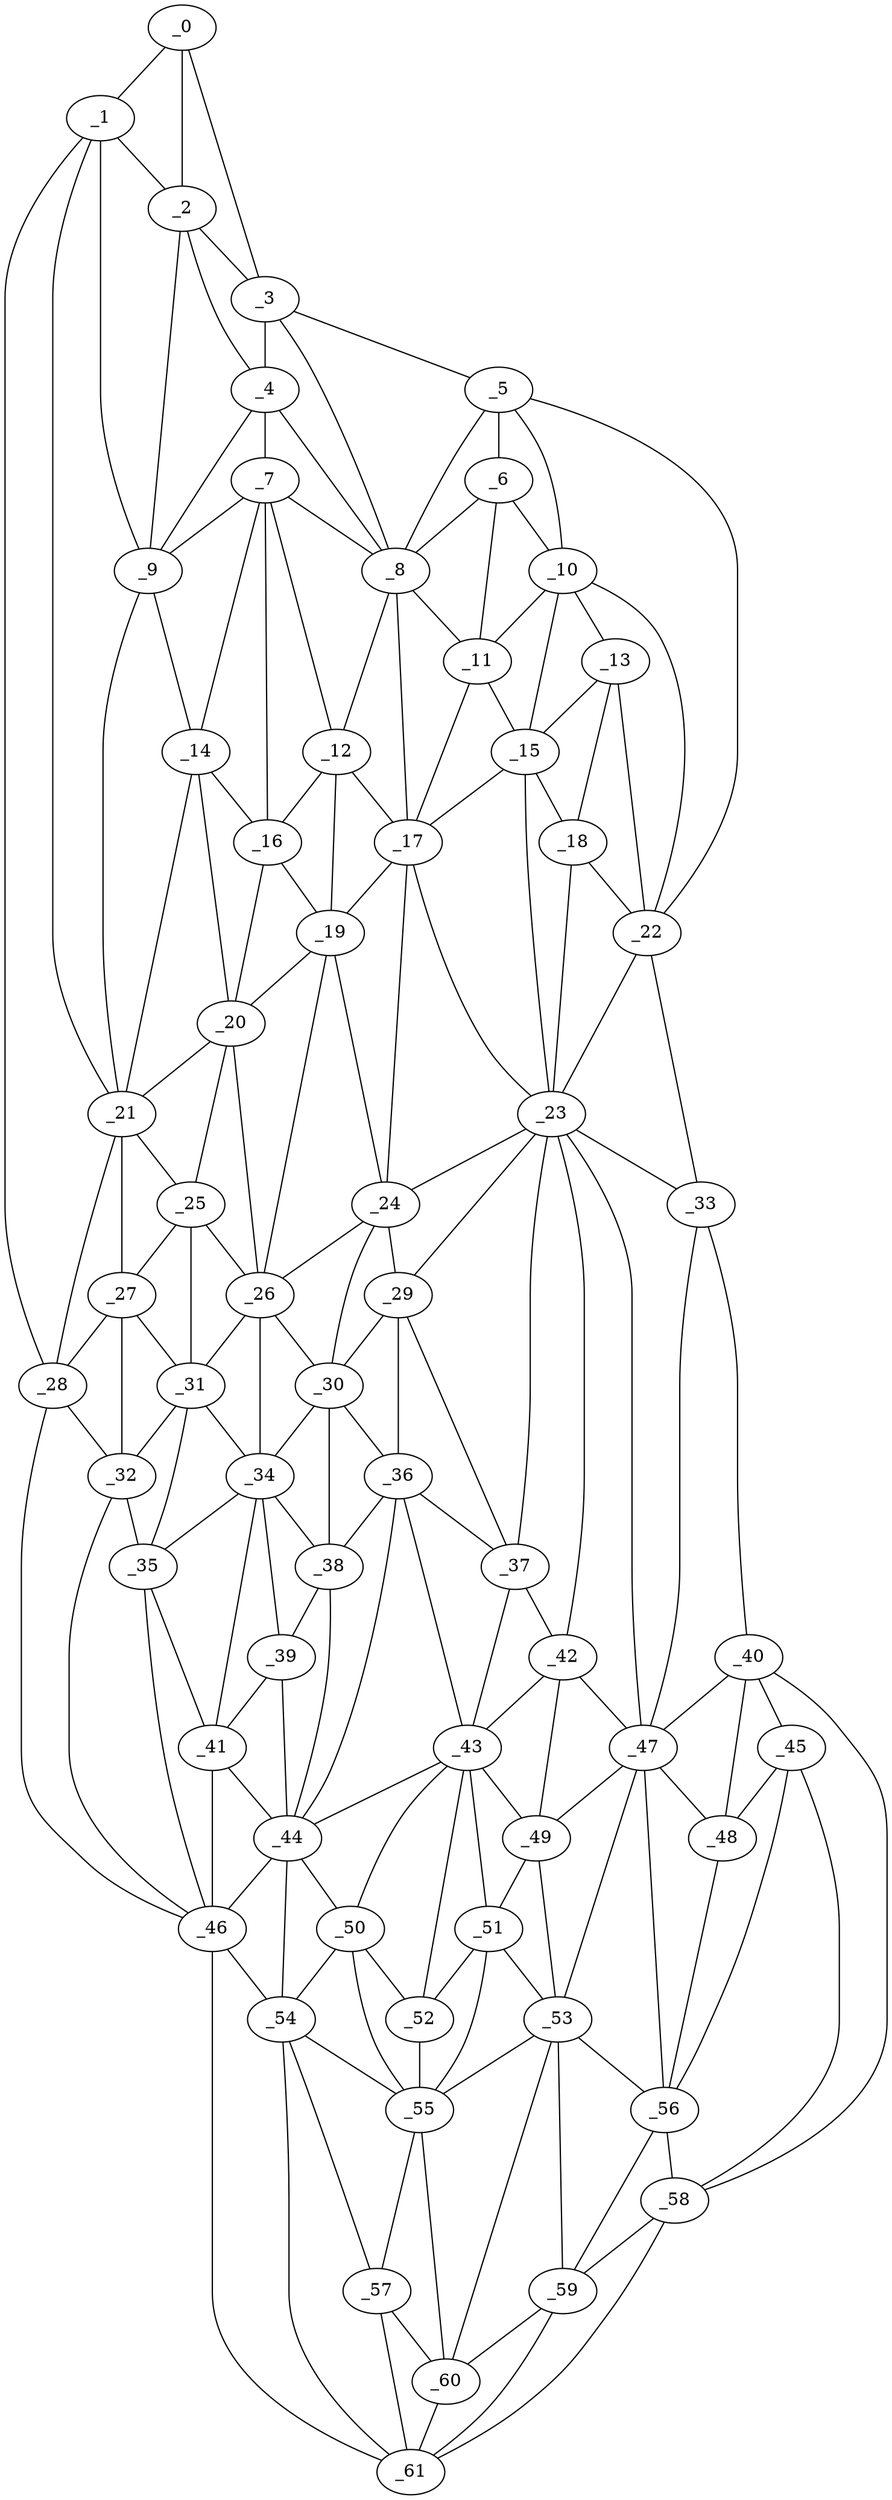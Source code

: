 graph "obj37__310.gxl" {
	_0	 [x=5,
		y=84];
	_1	 [x=10,
		y=88];
	_0 -- _1	 [valence=1];
	_2	 [x=15,
		y=83];
	_0 -- _2	 [valence=2];
	_3	 [x=19,
		y=57];
	_0 -- _3	 [valence=1];
	_1 -- _2	 [valence=2];
	_9	 [x=38,
		y=90];
	_1 -- _9	 [valence=2];
	_21	 [x=55,
		y=100];
	_1 -- _21	 [valence=2];
	_28	 [x=67,
		y=107];
	_1 -- _28	 [valence=1];
	_2 -- _3	 [valence=1];
	_4	 [x=23,
		y=80];
	_2 -- _4	 [valence=2];
	_2 -- _9	 [valence=2];
	_3 -- _4	 [valence=1];
	_5	 [x=24,
		y=52];
	_3 -- _5	 [valence=1];
	_8	 [x=38,
		y=61];
	_3 -- _8	 [valence=2];
	_7	 [x=37,
		y=79];
	_4 -- _7	 [valence=2];
	_4 -- _8	 [valence=2];
	_4 -- _9	 [valence=2];
	_6	 [x=34,
		y=48];
	_5 -- _6	 [valence=2];
	_5 -- _8	 [valence=1];
	_10	 [x=39,
		y=45];
	_5 -- _10	 [valence=1];
	_22	 [x=59,
		y=26];
	_5 -- _22	 [valence=1];
	_6 -- _8	 [valence=2];
	_6 -- _10	 [valence=2];
	_11	 [x=40,
		y=53];
	_6 -- _11	 [valence=2];
	_7 -- _8	 [valence=2];
	_7 -- _9	 [valence=1];
	_12	 [x=43,
		y=70];
	_7 -- _12	 [valence=1];
	_14	 [x=45,
		y=89];
	_7 -- _14	 [valence=2];
	_16	 [x=48,
		y=87];
	_7 -- _16	 [valence=2];
	_8 -- _11	 [valence=1];
	_8 -- _12	 [valence=2];
	_17	 [x=49,
		y=57];
	_8 -- _17	 [valence=2];
	_9 -- _14	 [valence=2];
	_9 -- _21	 [valence=1];
	_10 -- _11	 [valence=2];
	_13	 [x=45,
		y=41];
	_10 -- _13	 [valence=2];
	_15	 [x=48,
		y=47];
	_10 -- _15	 [valence=2];
	_10 -- _22	 [valence=1];
	_11 -- _15	 [valence=2];
	_11 -- _17	 [valence=2];
	_12 -- _16	 [valence=2];
	_12 -- _17	 [valence=1];
	_19	 [x=54,
		y=69];
	_12 -- _19	 [valence=1];
	_13 -- _15	 [valence=2];
	_18	 [x=52,
		y=38];
	_13 -- _18	 [valence=2];
	_13 -- _22	 [valence=2];
	_14 -- _16	 [valence=2];
	_20	 [x=54,
		y=89];
	_14 -- _20	 [valence=2];
	_14 -- _21	 [valence=1];
	_15 -- _17	 [valence=1];
	_15 -- _18	 [valence=2];
	_23	 [x=60,
		y=49];
	_15 -- _23	 [valence=1];
	_16 -- _19	 [valence=1];
	_16 -- _20	 [valence=2];
	_17 -- _19	 [valence=2];
	_17 -- _23	 [valence=2];
	_24	 [x=62,
		y=69];
	_17 -- _24	 [valence=1];
	_18 -- _22	 [valence=2];
	_18 -- _23	 [valence=2];
	_19 -- _20	 [valence=2];
	_19 -- _24	 [valence=2];
	_26	 [x=65,
		y=81];
	_19 -- _26	 [valence=2];
	_20 -- _21	 [valence=1];
	_25	 [x=63,
		y=90];
	_20 -- _25	 [valence=2];
	_20 -- _26	 [valence=1];
	_21 -- _25	 [valence=2];
	_27	 [x=66,
		y=96];
	_21 -- _27	 [valence=1];
	_21 -- _28	 [valence=1];
	_22 -- _23	 [valence=2];
	_33	 [x=76,
		y=21];
	_22 -- _33	 [valence=1];
	_23 -- _24	 [valence=1];
	_29	 [x=68,
		y=67];
	_23 -- _29	 [valence=2];
	_23 -- _33	 [valence=1];
	_37	 [x=84,
		y=61];
	_23 -- _37	 [valence=1];
	_42	 [x=91,
		y=53];
	_23 -- _42	 [valence=2];
	_47	 [x=95,
		y=44];
	_23 -- _47	 [valence=2];
	_24 -- _26	 [valence=1];
	_24 -- _29	 [valence=1];
	_30	 [x=71,
		y=77];
	_24 -- _30	 [valence=2];
	_25 -- _26	 [valence=2];
	_25 -- _27	 [valence=1];
	_31	 [x=73,
		y=93];
	_25 -- _31	 [valence=2];
	_26 -- _30	 [valence=2];
	_26 -- _31	 [valence=2];
	_34	 [x=78,
		y=83];
	_26 -- _34	 [valence=1];
	_27 -- _28	 [valence=2];
	_27 -- _31	 [valence=2];
	_32	 [x=74,
		y=100];
	_27 -- _32	 [valence=1];
	_28 -- _32	 [valence=1];
	_46	 [x=94,
		y=89];
	_28 -- _46	 [valence=1];
	_29 -- _30	 [valence=2];
	_36	 [x=82,
		y=68];
	_29 -- _36	 [valence=2];
	_29 -- _37	 [valence=2];
	_30 -- _34	 [valence=2];
	_30 -- _36	 [valence=2];
	_38	 [x=85,
		y=76];
	_30 -- _38	 [valence=2];
	_31 -- _32	 [valence=2];
	_31 -- _34	 [valence=2];
	_35	 [x=78,
		y=90];
	_31 -- _35	 [valence=2];
	_32 -- _35	 [valence=2];
	_32 -- _46	 [valence=1];
	_40	 [x=86,
		y=23];
	_33 -- _40	 [valence=1];
	_33 -- _47	 [valence=2];
	_34 -- _35	 [valence=1];
	_34 -- _38	 [valence=2];
	_39	 [x=85,
		y=81];
	_34 -- _39	 [valence=2];
	_41	 [x=88,
		y=86];
	_34 -- _41	 [valence=1];
	_35 -- _41	 [valence=2];
	_35 -- _46	 [valence=2];
	_36 -- _37	 [valence=2];
	_36 -- _38	 [valence=2];
	_43	 [x=91,
		y=65];
	_36 -- _43	 [valence=2];
	_44	 [x=91,
		y=74];
	_36 -- _44	 [valence=2];
	_37 -- _42	 [valence=2];
	_37 -- _43	 [valence=2];
	_38 -- _39	 [valence=2];
	_38 -- _44	 [valence=1];
	_39 -- _41	 [valence=2];
	_39 -- _44	 [valence=2];
	_45	 [x=94,
		y=27];
	_40 -- _45	 [valence=2];
	_40 -- _47	 [valence=2];
	_48	 [x=96,
		y=31];
	_40 -- _48	 [valence=2];
	_58	 [x=121,
		y=39];
	_40 -- _58	 [valence=1];
	_41 -- _44	 [valence=1];
	_41 -- _46	 [valence=1];
	_42 -- _43	 [valence=2];
	_42 -- _47	 [valence=2];
	_49	 [x=97,
		y=54];
	_42 -- _49	 [valence=1];
	_43 -- _44	 [valence=1];
	_43 -- _49	 [valence=2];
	_50	 [x=99,
		y=72];
	_43 -- _50	 [valence=2];
	_51	 [x=100,
		y=57];
	_43 -- _51	 [valence=1];
	_52	 [x=101,
		y=64];
	_43 -- _52	 [valence=2];
	_44 -- _46	 [valence=2];
	_44 -- _50	 [valence=1];
	_54	 [x=105,
		y=78];
	_44 -- _54	 [valence=2];
	_45 -- _48	 [valence=2];
	_56	 [x=113,
		y=39];
	_45 -- _56	 [valence=2];
	_45 -- _58	 [valence=2];
	_46 -- _54	 [valence=2];
	_61	 [x=123,
		y=68];
	_46 -- _61	 [valence=1];
	_47 -- _48	 [valence=2];
	_47 -- _49	 [valence=2];
	_53	 [x=104,
		y=49];
	_47 -- _53	 [valence=2];
	_47 -- _56	 [valence=2];
	_48 -- _56	 [valence=2];
	_49 -- _51	 [valence=2];
	_49 -- _53	 [valence=2];
	_50 -- _52	 [valence=2];
	_50 -- _54	 [valence=2];
	_55	 [x=108,
		y=64];
	_50 -- _55	 [valence=2];
	_51 -- _52	 [valence=2];
	_51 -- _53	 [valence=2];
	_51 -- _55	 [valence=2];
	_52 -- _55	 [valence=2];
	_53 -- _55	 [valence=2];
	_53 -- _56	 [valence=2];
	_59	 [x=121,
		y=46];
	_53 -- _59	 [valence=2];
	_60	 [x=121,
		y=60];
	_53 -- _60	 [valence=1];
	_54 -- _55	 [valence=2];
	_57	 [x=119,
		y=65];
	_54 -- _57	 [valence=2];
	_54 -- _61	 [valence=2];
	_55 -- _57	 [valence=1];
	_55 -- _60	 [valence=2];
	_56 -- _58	 [valence=2];
	_56 -- _59	 [valence=2];
	_57 -- _60	 [valence=1];
	_57 -- _61	 [valence=2];
	_58 -- _59	 [valence=1];
	_58 -- _61	 [valence=1];
	_59 -- _60	 [valence=1];
	_59 -- _61	 [valence=1];
	_60 -- _61	 [valence=2];
}
